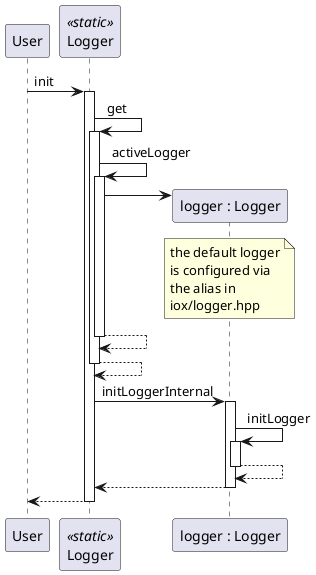@startuml

participant User
participant Logger << static >>
participant "logger : Logger" as loggerInstance

User -> Logger ++ : init

Logger -> Logger ++ : get
Logger -> Logger ++ : activeLogger
Logger -> loggerInstance **
note over loggerInstance
  the default logger
  is configured via
  the alias in
  iox/logger.hpp
end note
return
return

Logger -> loggerInstance ++ : initLoggerInternal
loggerInstance -> loggerInstance ++ : initLogger
return
return

return

@enduml
